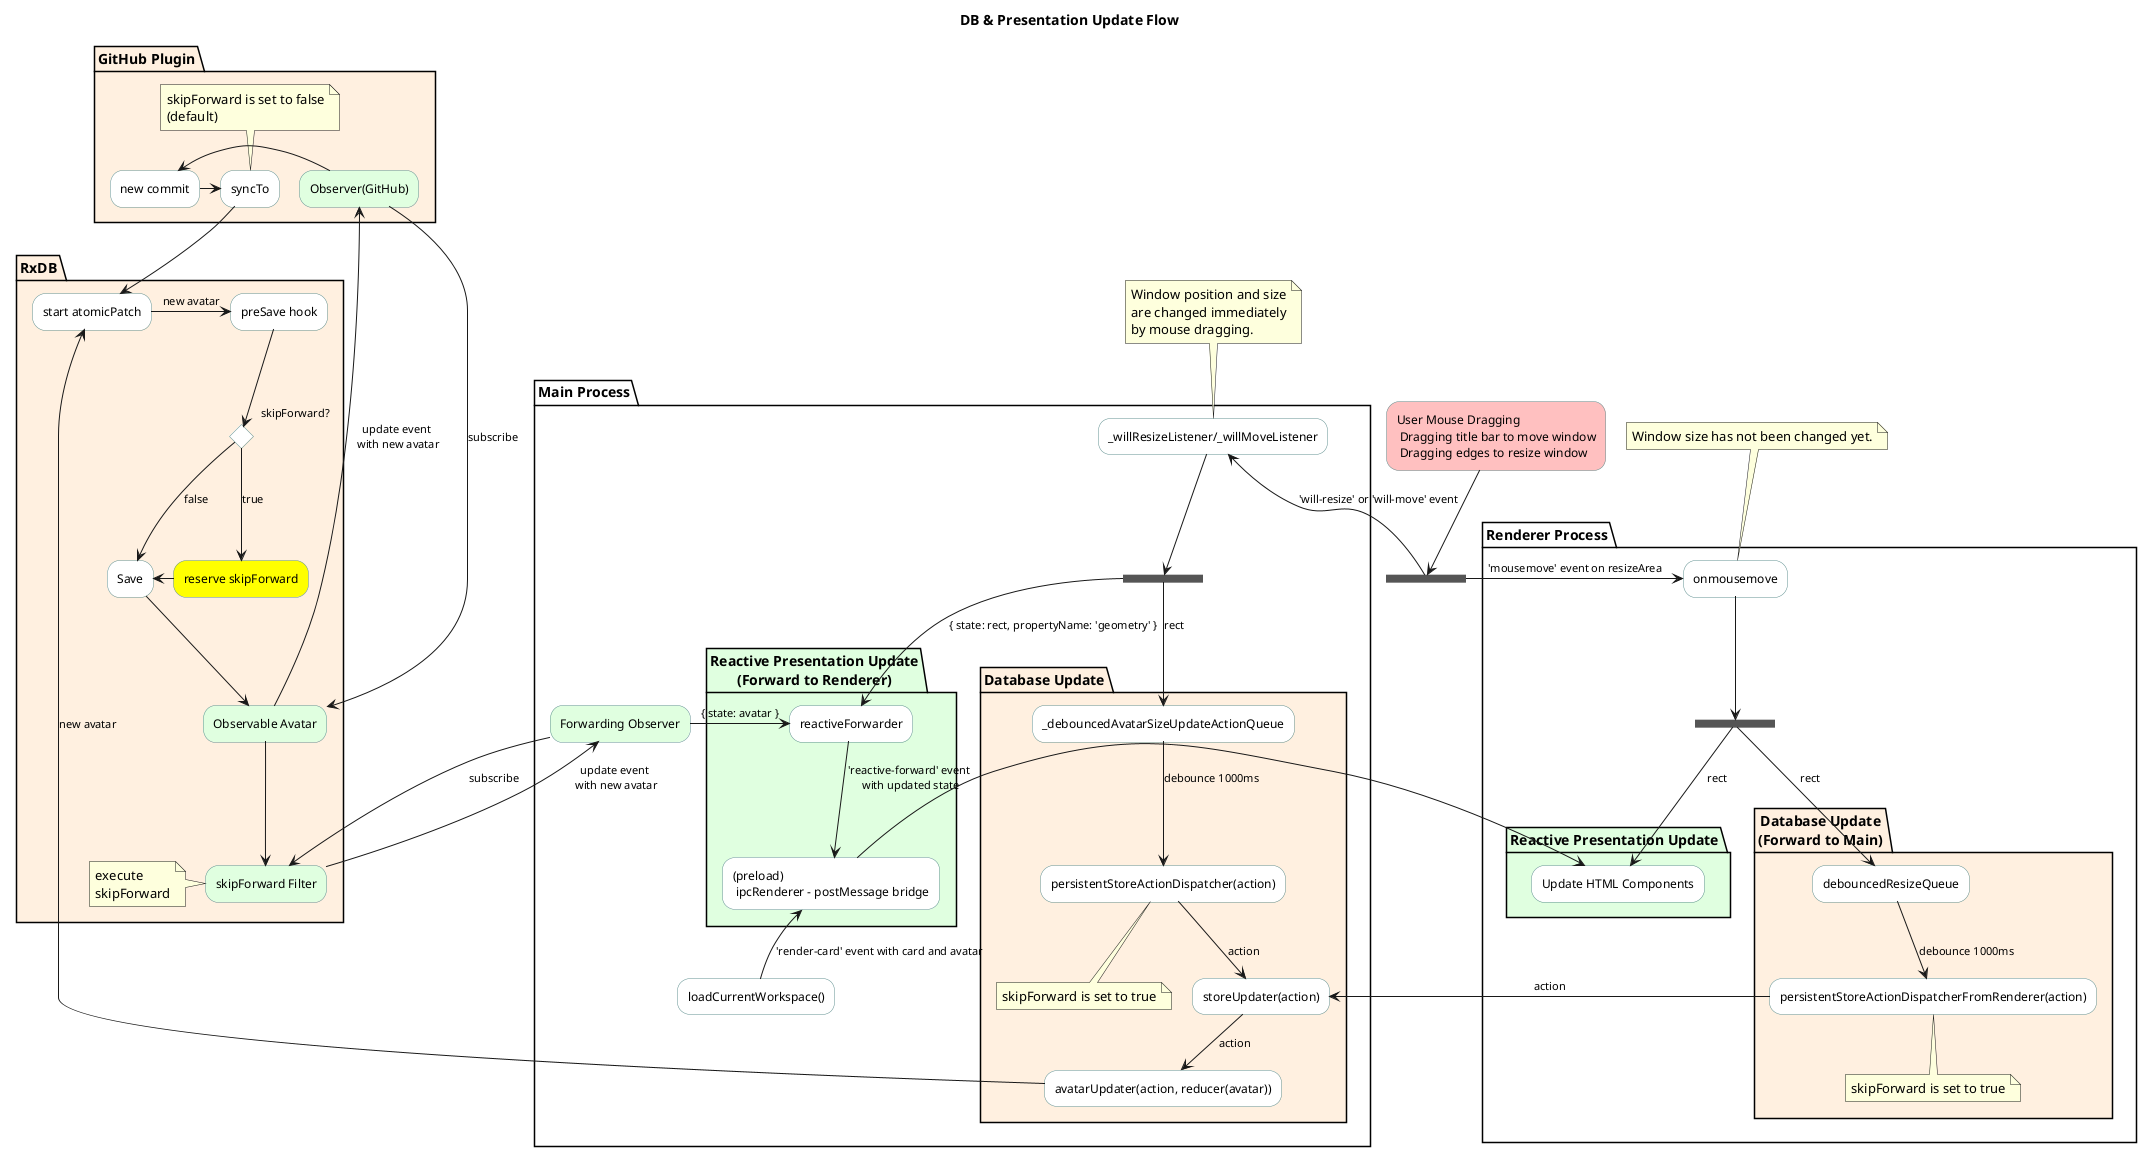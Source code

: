 ' PlantUML
@startuml
title DB & Presentation Update Flow

skinparam activity {
  BackgroundColor #ffffff
  BorderColor #609090
}


partition "Main Process" {
    "_willResizeListener/_willMoveListener" --> ===B1===

    partition "Database Update" #fff0e0 {
        ===B1=== --> [rect] "_debouncedAvatarSizeUpdateActionQueue"
        "_debouncedAvatarSizeUpdateActionQueue" --> [debounce 1000ms] "persistentStoreActionDispatcher(action)"
        note bottom 
            skipForward is set to true
        end note    
        "persistentStoreActionDispatcher(action)" --> [action] "storeUpdater(action)"
        "storeUpdater(action)" --> [action] "avatarUpdater(action, reducer(avatar))"
    }
    partition "Reactive Presentation Update\n(Forward to Renderer)" #e0ffe0 {
        ===B1=== --> [{ state: rect, propertyName: 'geometry' }] "reactiveForwarder"
        --> ['reactive-forward' event\n with updated state] "(preload)\n ipcRenderer - postMessage bridge"
    }
    "Forwarding Observer" #e0ffe0 -right-> [{ state: avatar }] "reactiveForwarder"    
    "loadCurrentWorkspace()" -up-> ['render-card' event with card and avatar] "(preload)\n ipcRenderer - postMessage bridge" 

}

partition RxDB  #fff0e0 {
    "avatarUpdater(action, reducer(avatar))" --> [new avatar] "start atomicPatch"    
    "start atomicPatch" -left-> [new avatar] "preSave hook"
    if "skipForward?" then
        --> [true] "reserve skipForward" #ffff00 
        -right-> "Save"
    else 
        --> [false] "Save"
    "Save" -down-> "Observable Avatar"
    "Observable Avatar" #e0ffe0 --> "skipForward Filter" #e0ffe0
    note left
        execute
        skipForward
    end note

    "Forwarding Observer" --> [subscribe] "skipForward Filter"
    "skipForward Filter" --> [update event\n with new avatar] "Forwarding Observer"
}            

partition "GitHub Plugin" #fff0e0 {
    "new commit" -right-> "syncTo"
    note top
        skipForward is set to false
        (default)
    end note
    "syncTo" --> "start atomicPatch"
    "Observable Avatar" -up-> [update event\n with new avatar] "Observer(GitHub)" #e0ffe0
    "Observer(GitHub)" -right-> [subscribe] "Observable Avatar"
    "Observer(GitHub)" -left-> "new commit"
}

partition "Renderer Process" {
    "onmousemove" --> ===B2===        
    partition "Reactive Presentation Update" #e0ffe0 {    
        "(preload)\n ipcRenderer - postMessage bridge" --> "Update HTML Components"
        ===B2=== --> [rect] "Update HTML Components"
    }
    partition "Database Update\n(Forward to Main)" #fff0e0 {
    ===B2=== --> [rect] "debouncedResizeQueue"
        "debouncedResizeQueue" --> [debounce 1000ms] "persistentStoreActionDispatcherFromRenderer(action)"
        note bottom 
          skipForward is set to true
        end note    
        "persistentStoreActionDispatcherFromRenderer(action)" -right-> [action] "storeUpdater(action)"     
    }
}

"User Mouse Dragging\n Dragging title bar to move window\n Dragging edges to resize window" #ffc0c0 --> ===B0===
-right-> ['will-resize' or 'will-move' event] "_willResizeListener/_willMoveListener"
note top
    Window position and size
    are changed immediately
    by mouse dragging.
end note

===B0=== -left-> ['mousemove' event on resizeArea] "onmousemove"
note top
    Window size has not been changed yet.
end note
